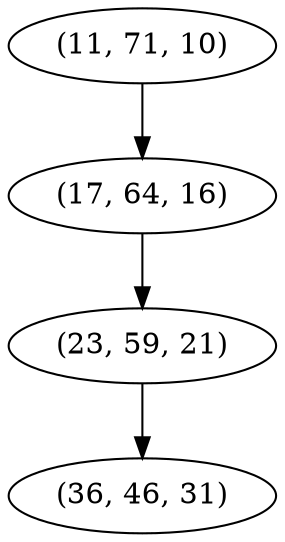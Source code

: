 digraph tree {
    "(11, 71, 10)";
    "(17, 64, 16)";
    "(23, 59, 21)";
    "(36, 46, 31)";
    "(11, 71, 10)" -> "(17, 64, 16)";
    "(17, 64, 16)" -> "(23, 59, 21)";
    "(23, 59, 21)" -> "(36, 46, 31)";
}
